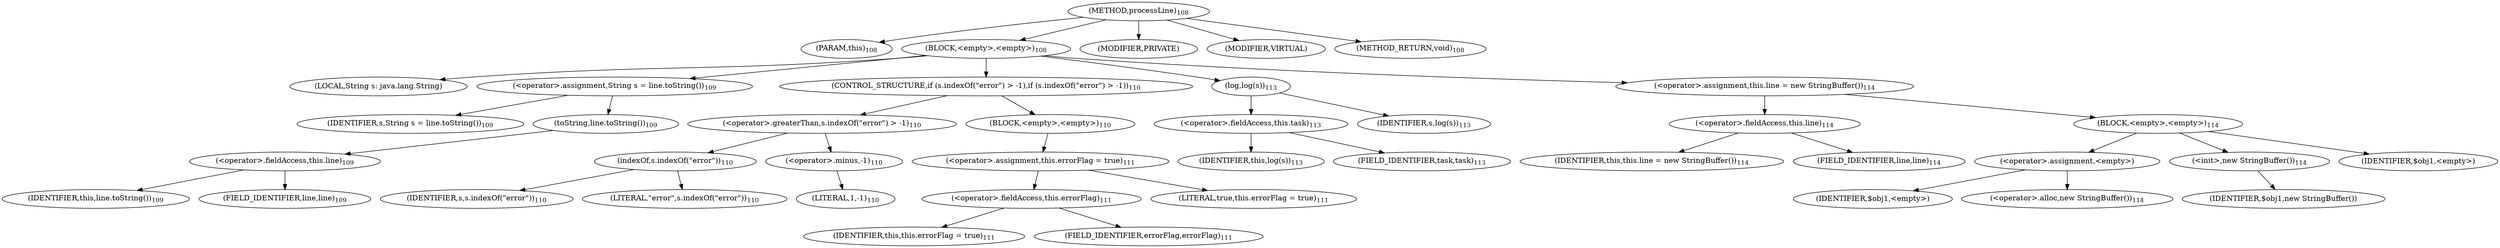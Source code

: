 digraph "processLine" {  
"84" [label = <(METHOD,processLine)<SUB>108</SUB>> ]
"85" [label = <(PARAM,this)<SUB>108</SUB>> ]
"86" [label = <(BLOCK,&lt;empty&gt;,&lt;empty&gt;)<SUB>108</SUB>> ]
"87" [label = <(LOCAL,String s: java.lang.String)> ]
"88" [label = <(&lt;operator&gt;.assignment,String s = line.toString())<SUB>109</SUB>> ]
"89" [label = <(IDENTIFIER,s,String s = line.toString())<SUB>109</SUB>> ]
"90" [label = <(toString,line.toString())<SUB>109</SUB>> ]
"91" [label = <(&lt;operator&gt;.fieldAccess,this.line)<SUB>109</SUB>> ]
"92" [label = <(IDENTIFIER,this,line.toString())<SUB>109</SUB>> ]
"93" [label = <(FIELD_IDENTIFIER,line,line)<SUB>109</SUB>> ]
"94" [label = <(CONTROL_STRUCTURE,if (s.indexOf(&quot;error&quot;) &gt; -1),if (s.indexOf(&quot;error&quot;) &gt; -1))<SUB>110</SUB>> ]
"95" [label = <(&lt;operator&gt;.greaterThan,s.indexOf(&quot;error&quot;) &gt; -1)<SUB>110</SUB>> ]
"96" [label = <(indexOf,s.indexOf(&quot;error&quot;))<SUB>110</SUB>> ]
"97" [label = <(IDENTIFIER,s,s.indexOf(&quot;error&quot;))<SUB>110</SUB>> ]
"98" [label = <(LITERAL,&quot;error&quot;,s.indexOf(&quot;error&quot;))<SUB>110</SUB>> ]
"99" [label = <(&lt;operator&gt;.minus,-1)<SUB>110</SUB>> ]
"100" [label = <(LITERAL,1,-1)<SUB>110</SUB>> ]
"101" [label = <(BLOCK,&lt;empty&gt;,&lt;empty&gt;)<SUB>110</SUB>> ]
"102" [label = <(&lt;operator&gt;.assignment,this.errorFlag = true)<SUB>111</SUB>> ]
"103" [label = <(&lt;operator&gt;.fieldAccess,this.errorFlag)<SUB>111</SUB>> ]
"104" [label = <(IDENTIFIER,this,this.errorFlag = true)<SUB>111</SUB>> ]
"105" [label = <(FIELD_IDENTIFIER,errorFlag,errorFlag)<SUB>111</SUB>> ]
"106" [label = <(LITERAL,true,this.errorFlag = true)<SUB>111</SUB>> ]
"107" [label = <(log,log(s))<SUB>113</SUB>> ]
"108" [label = <(&lt;operator&gt;.fieldAccess,this.task)<SUB>113</SUB>> ]
"109" [label = <(IDENTIFIER,this,log(s))<SUB>113</SUB>> ]
"110" [label = <(FIELD_IDENTIFIER,task,task)<SUB>113</SUB>> ]
"111" [label = <(IDENTIFIER,s,log(s))<SUB>113</SUB>> ]
"112" [label = <(&lt;operator&gt;.assignment,this.line = new StringBuffer())<SUB>114</SUB>> ]
"113" [label = <(&lt;operator&gt;.fieldAccess,this.line)<SUB>114</SUB>> ]
"114" [label = <(IDENTIFIER,this,this.line = new StringBuffer())<SUB>114</SUB>> ]
"115" [label = <(FIELD_IDENTIFIER,line,line)<SUB>114</SUB>> ]
"116" [label = <(BLOCK,&lt;empty&gt;,&lt;empty&gt;)<SUB>114</SUB>> ]
"117" [label = <(&lt;operator&gt;.assignment,&lt;empty&gt;)> ]
"118" [label = <(IDENTIFIER,$obj1,&lt;empty&gt;)> ]
"119" [label = <(&lt;operator&gt;.alloc,new StringBuffer())<SUB>114</SUB>> ]
"120" [label = <(&lt;init&gt;,new StringBuffer())<SUB>114</SUB>> ]
"121" [label = <(IDENTIFIER,$obj1,new StringBuffer())> ]
"122" [label = <(IDENTIFIER,$obj1,&lt;empty&gt;)> ]
"123" [label = <(MODIFIER,PRIVATE)> ]
"124" [label = <(MODIFIER,VIRTUAL)> ]
"125" [label = <(METHOD_RETURN,void)<SUB>108</SUB>> ]
  "84" -> "85" 
  "84" -> "86" 
  "84" -> "123" 
  "84" -> "124" 
  "84" -> "125" 
  "86" -> "87" 
  "86" -> "88" 
  "86" -> "94" 
  "86" -> "107" 
  "86" -> "112" 
  "88" -> "89" 
  "88" -> "90" 
  "90" -> "91" 
  "91" -> "92" 
  "91" -> "93" 
  "94" -> "95" 
  "94" -> "101" 
  "95" -> "96" 
  "95" -> "99" 
  "96" -> "97" 
  "96" -> "98" 
  "99" -> "100" 
  "101" -> "102" 
  "102" -> "103" 
  "102" -> "106" 
  "103" -> "104" 
  "103" -> "105" 
  "107" -> "108" 
  "107" -> "111" 
  "108" -> "109" 
  "108" -> "110" 
  "112" -> "113" 
  "112" -> "116" 
  "113" -> "114" 
  "113" -> "115" 
  "116" -> "117" 
  "116" -> "120" 
  "116" -> "122" 
  "117" -> "118" 
  "117" -> "119" 
  "120" -> "121" 
}
